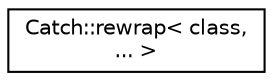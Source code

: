 digraph "Graphical Class Hierarchy"
{
  edge [fontname="Helvetica",fontsize="10",labelfontname="Helvetica",labelfontsize="10"];
  node [fontname="Helvetica",fontsize="10",shape=record];
  rankdir="LR";
  Node0 [label="Catch::rewrap\< class,\l... \>",height=0.2,width=0.4,color="black", fillcolor="white", style="filled",URL="$structCatch_1_1rewrap.html"];
}

